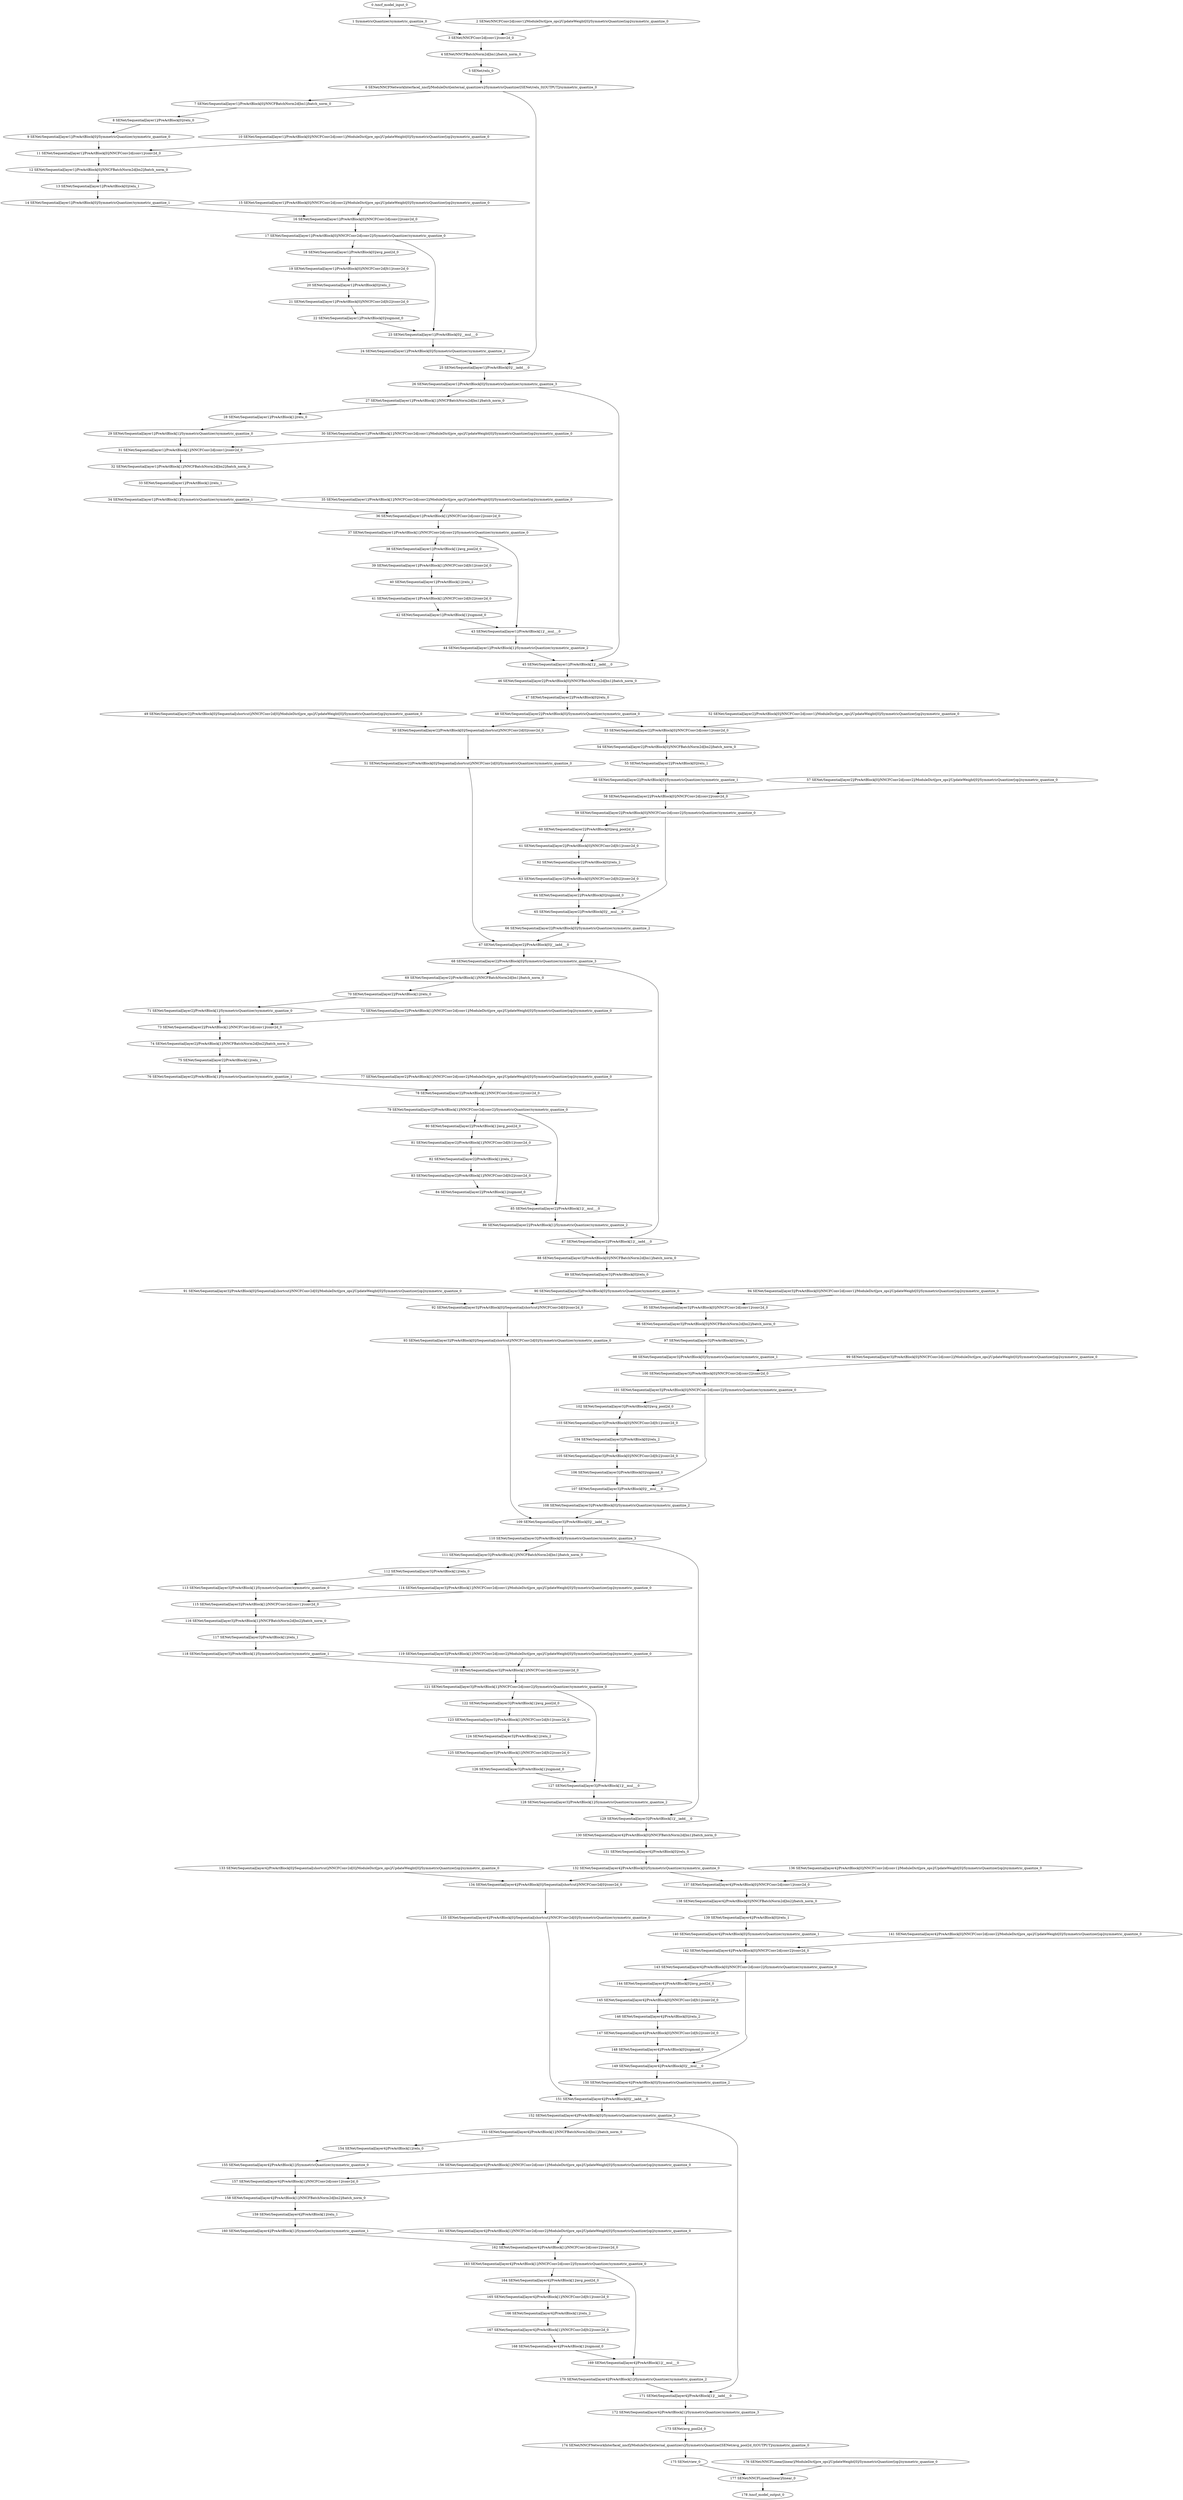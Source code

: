 strict digraph  {
"0 /nncf_model_input_0" [id=0, type=nncf_model_input];
"1 SymmetricQuantizer/symmetric_quantize_0" [id=1, type=symmetric_quantize];
"2 SENet/NNCFConv2d[conv1]/ModuleDict[pre_ops]/UpdateWeight[0]/SymmetricQuantizer[op]/symmetric_quantize_0" [id=2, type=symmetric_quantize];
"3 SENet/NNCFConv2d[conv1]/conv2d_0" [id=3, type=conv2d];
"4 SENet/NNCFBatchNorm2d[bn1]/batch_norm_0" [id=4, type=batch_norm];
"5 SENet/relu_0" [id=5, type=relu];
"6 SENet/NNCFNetworkInterface[_nncf]/ModuleDict[external_quantizers]/SymmetricQuantizer[SENet/relu_0|OUTPUT]/symmetric_quantize_0" [id=6, type=symmetric_quantize];
"7 SENet/Sequential[layer1]/PreActBlock[0]/NNCFBatchNorm2d[bn1]/batch_norm_0" [id=7, type=batch_norm];
"8 SENet/Sequential[layer1]/PreActBlock[0]/relu_0" [id=8, type=relu];
"9 SENet/Sequential[layer1]/PreActBlock[0]/SymmetricQuantizer/symmetric_quantize_0" [id=9, type=symmetric_quantize];
"10 SENet/Sequential[layer1]/PreActBlock[0]/NNCFConv2d[conv1]/ModuleDict[pre_ops]/UpdateWeight[0]/SymmetricQuantizer[op]/symmetric_quantize_0" [id=10, type=symmetric_quantize];
"11 SENet/Sequential[layer1]/PreActBlock[0]/NNCFConv2d[conv1]/conv2d_0" [id=11, type=conv2d];
"12 SENet/Sequential[layer1]/PreActBlock[0]/NNCFBatchNorm2d[bn2]/batch_norm_0" [id=12, type=batch_norm];
"13 SENet/Sequential[layer1]/PreActBlock[0]/relu_1" [id=13, type=relu];
"14 SENet/Sequential[layer1]/PreActBlock[0]/SymmetricQuantizer/symmetric_quantize_1" [id=14, type=symmetric_quantize];
"15 SENet/Sequential[layer1]/PreActBlock[0]/NNCFConv2d[conv2]/ModuleDict[pre_ops]/UpdateWeight[0]/SymmetricQuantizer[op]/symmetric_quantize_0" [id=15, type=symmetric_quantize];
"16 SENet/Sequential[layer1]/PreActBlock[0]/NNCFConv2d[conv2]/conv2d_0" [id=16, type=conv2d];
"17 SENet/Sequential[layer1]/PreActBlock[0]/NNCFConv2d[conv2]/SymmetricQuantizer/symmetric_quantize_0" [id=17, type=symmetric_quantize];
"18 SENet/Sequential[layer1]/PreActBlock[0]/avg_pool2d_0" [id=18, type=avg_pool2d];
"19 SENet/Sequential[layer1]/PreActBlock[0]/NNCFConv2d[fc1]/conv2d_0" [id=19, type=conv2d];
"20 SENet/Sequential[layer1]/PreActBlock[0]/relu_2" [id=20, type=relu];
"21 SENet/Sequential[layer1]/PreActBlock[0]/NNCFConv2d[fc2]/conv2d_0" [id=21, type=conv2d];
"22 SENet/Sequential[layer1]/PreActBlock[0]/sigmoid_0" [id=22, type=sigmoid];
"23 SENet/Sequential[layer1]/PreActBlock[0]/__mul___0" [id=23, type=__mul__];
"24 SENet/Sequential[layer1]/PreActBlock[0]/SymmetricQuantizer/symmetric_quantize_2" [id=24, type=symmetric_quantize];
"25 SENet/Sequential[layer1]/PreActBlock[0]/__iadd___0" [id=25, type=__iadd__];
"26 SENet/Sequential[layer1]/PreActBlock[0]/SymmetricQuantizer/symmetric_quantize_3" [id=26, type=symmetric_quantize];
"27 SENet/Sequential[layer1]/PreActBlock[1]/NNCFBatchNorm2d[bn1]/batch_norm_0" [id=27, type=batch_norm];
"28 SENet/Sequential[layer1]/PreActBlock[1]/relu_0" [id=28, type=relu];
"29 SENet/Sequential[layer1]/PreActBlock[1]/SymmetricQuantizer/symmetric_quantize_0" [id=29, type=symmetric_quantize];
"30 SENet/Sequential[layer1]/PreActBlock[1]/NNCFConv2d[conv1]/ModuleDict[pre_ops]/UpdateWeight[0]/SymmetricQuantizer[op]/symmetric_quantize_0" [id=30, type=symmetric_quantize];
"31 SENet/Sequential[layer1]/PreActBlock[1]/NNCFConv2d[conv1]/conv2d_0" [id=31, type=conv2d];
"32 SENet/Sequential[layer1]/PreActBlock[1]/NNCFBatchNorm2d[bn2]/batch_norm_0" [id=32, type=batch_norm];
"33 SENet/Sequential[layer1]/PreActBlock[1]/relu_1" [id=33, type=relu];
"34 SENet/Sequential[layer1]/PreActBlock[1]/SymmetricQuantizer/symmetric_quantize_1" [id=34, type=symmetric_quantize];
"35 SENet/Sequential[layer1]/PreActBlock[1]/NNCFConv2d[conv2]/ModuleDict[pre_ops]/UpdateWeight[0]/SymmetricQuantizer[op]/symmetric_quantize_0" [id=35, type=symmetric_quantize];
"36 SENet/Sequential[layer1]/PreActBlock[1]/NNCFConv2d[conv2]/conv2d_0" [id=36, type=conv2d];
"37 SENet/Sequential[layer1]/PreActBlock[1]/NNCFConv2d[conv2]/SymmetricQuantizer/symmetric_quantize_0" [id=37, type=symmetric_quantize];
"38 SENet/Sequential[layer1]/PreActBlock[1]/avg_pool2d_0" [id=38, type=avg_pool2d];
"39 SENet/Sequential[layer1]/PreActBlock[1]/NNCFConv2d[fc1]/conv2d_0" [id=39, type=conv2d];
"40 SENet/Sequential[layer1]/PreActBlock[1]/relu_2" [id=40, type=relu];
"41 SENet/Sequential[layer1]/PreActBlock[1]/NNCFConv2d[fc2]/conv2d_0" [id=41, type=conv2d];
"42 SENet/Sequential[layer1]/PreActBlock[1]/sigmoid_0" [id=42, type=sigmoid];
"43 SENet/Sequential[layer1]/PreActBlock[1]/__mul___0" [id=43, type=__mul__];
"44 SENet/Sequential[layer1]/PreActBlock[1]/SymmetricQuantizer/symmetric_quantize_2" [id=44, type=symmetric_quantize];
"45 SENet/Sequential[layer1]/PreActBlock[1]/__iadd___0" [id=45, type=__iadd__];
"46 SENet/Sequential[layer2]/PreActBlock[0]/NNCFBatchNorm2d[bn1]/batch_norm_0" [id=46, type=batch_norm];
"47 SENet/Sequential[layer2]/PreActBlock[0]/relu_0" [id=47, type=relu];
"48 SENet/Sequential[layer2]/PreActBlock[0]/SymmetricQuantizer/symmetric_quantize_0" [id=48, type=symmetric_quantize];
"49 SENet/Sequential[layer2]/PreActBlock[0]/Sequential[shortcut]/NNCFConv2d[0]/ModuleDict[pre_ops]/UpdateWeight[0]/SymmetricQuantizer[op]/symmetric_quantize_0" [id=49, type=symmetric_quantize];
"50 SENet/Sequential[layer2]/PreActBlock[0]/Sequential[shortcut]/NNCFConv2d[0]/conv2d_0" [id=50, type=conv2d];
"51 SENet/Sequential[layer2]/PreActBlock[0]/Sequential[shortcut]/NNCFConv2d[0]/SymmetricQuantizer/symmetric_quantize_0" [id=51, type=symmetric_quantize];
"52 SENet/Sequential[layer2]/PreActBlock[0]/NNCFConv2d[conv1]/ModuleDict[pre_ops]/UpdateWeight[0]/SymmetricQuantizer[op]/symmetric_quantize_0" [id=52, type=symmetric_quantize];
"53 SENet/Sequential[layer2]/PreActBlock[0]/NNCFConv2d[conv1]/conv2d_0" [id=53, type=conv2d];
"54 SENet/Sequential[layer2]/PreActBlock[0]/NNCFBatchNorm2d[bn2]/batch_norm_0" [id=54, type=batch_norm];
"55 SENet/Sequential[layer2]/PreActBlock[0]/relu_1" [id=55, type=relu];
"56 SENet/Sequential[layer2]/PreActBlock[0]/SymmetricQuantizer/symmetric_quantize_1" [id=56, type=symmetric_quantize];
"57 SENet/Sequential[layer2]/PreActBlock[0]/NNCFConv2d[conv2]/ModuleDict[pre_ops]/UpdateWeight[0]/SymmetricQuantizer[op]/symmetric_quantize_0" [id=57, type=symmetric_quantize];
"58 SENet/Sequential[layer2]/PreActBlock[0]/NNCFConv2d[conv2]/conv2d_0" [id=58, type=conv2d];
"59 SENet/Sequential[layer2]/PreActBlock[0]/NNCFConv2d[conv2]/SymmetricQuantizer/symmetric_quantize_0" [id=59, type=symmetric_quantize];
"60 SENet/Sequential[layer2]/PreActBlock[0]/avg_pool2d_0" [id=60, type=avg_pool2d];
"61 SENet/Sequential[layer2]/PreActBlock[0]/NNCFConv2d[fc1]/conv2d_0" [id=61, type=conv2d];
"62 SENet/Sequential[layer2]/PreActBlock[0]/relu_2" [id=62, type=relu];
"63 SENet/Sequential[layer2]/PreActBlock[0]/NNCFConv2d[fc2]/conv2d_0" [id=63, type=conv2d];
"64 SENet/Sequential[layer2]/PreActBlock[0]/sigmoid_0" [id=64, type=sigmoid];
"65 SENet/Sequential[layer2]/PreActBlock[0]/__mul___0" [id=65, type=__mul__];
"66 SENet/Sequential[layer2]/PreActBlock[0]/SymmetricQuantizer/symmetric_quantize_2" [id=66, type=symmetric_quantize];
"67 SENet/Sequential[layer2]/PreActBlock[0]/__iadd___0" [id=67, type=__iadd__];
"68 SENet/Sequential[layer2]/PreActBlock[0]/SymmetricQuantizer/symmetric_quantize_3" [id=68, type=symmetric_quantize];
"69 SENet/Sequential[layer2]/PreActBlock[1]/NNCFBatchNorm2d[bn1]/batch_norm_0" [id=69, type=batch_norm];
"70 SENet/Sequential[layer2]/PreActBlock[1]/relu_0" [id=70, type=relu];
"71 SENet/Sequential[layer2]/PreActBlock[1]/SymmetricQuantizer/symmetric_quantize_0" [id=71, type=symmetric_quantize];
"72 SENet/Sequential[layer2]/PreActBlock[1]/NNCFConv2d[conv1]/ModuleDict[pre_ops]/UpdateWeight[0]/SymmetricQuantizer[op]/symmetric_quantize_0" [id=72, type=symmetric_quantize];
"73 SENet/Sequential[layer2]/PreActBlock[1]/NNCFConv2d[conv1]/conv2d_0" [id=73, type=conv2d];
"74 SENet/Sequential[layer2]/PreActBlock[1]/NNCFBatchNorm2d[bn2]/batch_norm_0" [id=74, type=batch_norm];
"75 SENet/Sequential[layer2]/PreActBlock[1]/relu_1" [id=75, type=relu];
"76 SENet/Sequential[layer2]/PreActBlock[1]/SymmetricQuantizer/symmetric_quantize_1" [id=76, type=symmetric_quantize];
"77 SENet/Sequential[layer2]/PreActBlock[1]/NNCFConv2d[conv2]/ModuleDict[pre_ops]/UpdateWeight[0]/SymmetricQuantizer[op]/symmetric_quantize_0" [id=77, type=symmetric_quantize];
"78 SENet/Sequential[layer2]/PreActBlock[1]/NNCFConv2d[conv2]/conv2d_0" [id=78, type=conv2d];
"79 SENet/Sequential[layer2]/PreActBlock[1]/NNCFConv2d[conv2]/SymmetricQuantizer/symmetric_quantize_0" [id=79, type=symmetric_quantize];
"80 SENet/Sequential[layer2]/PreActBlock[1]/avg_pool2d_0" [id=80, type=avg_pool2d];
"81 SENet/Sequential[layer2]/PreActBlock[1]/NNCFConv2d[fc1]/conv2d_0" [id=81, type=conv2d];
"82 SENet/Sequential[layer2]/PreActBlock[1]/relu_2" [id=82, type=relu];
"83 SENet/Sequential[layer2]/PreActBlock[1]/NNCFConv2d[fc2]/conv2d_0" [id=83, type=conv2d];
"84 SENet/Sequential[layer2]/PreActBlock[1]/sigmoid_0" [id=84, type=sigmoid];
"85 SENet/Sequential[layer2]/PreActBlock[1]/__mul___0" [id=85, type=__mul__];
"86 SENet/Sequential[layer2]/PreActBlock[1]/SymmetricQuantizer/symmetric_quantize_2" [id=86, type=symmetric_quantize];
"87 SENet/Sequential[layer2]/PreActBlock[1]/__iadd___0" [id=87, type=__iadd__];
"88 SENet/Sequential[layer3]/PreActBlock[0]/NNCFBatchNorm2d[bn1]/batch_norm_0" [id=88, type=batch_norm];
"89 SENet/Sequential[layer3]/PreActBlock[0]/relu_0" [id=89, type=relu];
"90 SENet/Sequential[layer3]/PreActBlock[0]/SymmetricQuantizer/symmetric_quantize_0" [id=90, type=symmetric_quantize];
"91 SENet/Sequential[layer3]/PreActBlock[0]/Sequential[shortcut]/NNCFConv2d[0]/ModuleDict[pre_ops]/UpdateWeight[0]/SymmetricQuantizer[op]/symmetric_quantize_0" [id=91, type=symmetric_quantize];
"92 SENet/Sequential[layer3]/PreActBlock[0]/Sequential[shortcut]/NNCFConv2d[0]/conv2d_0" [id=92, type=conv2d];
"93 SENet/Sequential[layer3]/PreActBlock[0]/Sequential[shortcut]/NNCFConv2d[0]/SymmetricQuantizer/symmetric_quantize_0" [id=93, type=symmetric_quantize];
"94 SENet/Sequential[layer3]/PreActBlock[0]/NNCFConv2d[conv1]/ModuleDict[pre_ops]/UpdateWeight[0]/SymmetricQuantizer[op]/symmetric_quantize_0" [id=94, type=symmetric_quantize];
"95 SENet/Sequential[layer3]/PreActBlock[0]/NNCFConv2d[conv1]/conv2d_0" [id=95, type=conv2d];
"96 SENet/Sequential[layer3]/PreActBlock[0]/NNCFBatchNorm2d[bn2]/batch_norm_0" [id=96, type=batch_norm];
"97 SENet/Sequential[layer3]/PreActBlock[0]/relu_1" [id=97, type=relu];
"98 SENet/Sequential[layer3]/PreActBlock[0]/SymmetricQuantizer/symmetric_quantize_1" [id=98, type=symmetric_quantize];
"99 SENet/Sequential[layer3]/PreActBlock[0]/NNCFConv2d[conv2]/ModuleDict[pre_ops]/UpdateWeight[0]/SymmetricQuantizer[op]/symmetric_quantize_0" [id=99, type=symmetric_quantize];
"100 SENet/Sequential[layer3]/PreActBlock[0]/NNCFConv2d[conv2]/conv2d_0" [id=100, type=conv2d];
"101 SENet/Sequential[layer3]/PreActBlock[0]/NNCFConv2d[conv2]/SymmetricQuantizer/symmetric_quantize_0" [id=101, type=symmetric_quantize];
"102 SENet/Sequential[layer3]/PreActBlock[0]/avg_pool2d_0" [id=102, type=avg_pool2d];
"103 SENet/Sequential[layer3]/PreActBlock[0]/NNCFConv2d[fc1]/conv2d_0" [id=103, type=conv2d];
"104 SENet/Sequential[layer3]/PreActBlock[0]/relu_2" [id=104, type=relu];
"105 SENet/Sequential[layer3]/PreActBlock[0]/NNCFConv2d[fc2]/conv2d_0" [id=105, type=conv2d];
"106 SENet/Sequential[layer3]/PreActBlock[0]/sigmoid_0" [id=106, type=sigmoid];
"107 SENet/Sequential[layer3]/PreActBlock[0]/__mul___0" [id=107, type=__mul__];
"108 SENet/Sequential[layer3]/PreActBlock[0]/SymmetricQuantizer/symmetric_quantize_2" [id=108, type=symmetric_quantize];
"109 SENet/Sequential[layer3]/PreActBlock[0]/__iadd___0" [id=109, type=__iadd__];
"110 SENet/Sequential[layer3]/PreActBlock[0]/SymmetricQuantizer/symmetric_quantize_3" [id=110, type=symmetric_quantize];
"111 SENet/Sequential[layer3]/PreActBlock[1]/NNCFBatchNorm2d[bn1]/batch_norm_0" [id=111, type=batch_norm];
"112 SENet/Sequential[layer3]/PreActBlock[1]/relu_0" [id=112, type=relu];
"113 SENet/Sequential[layer3]/PreActBlock[1]/SymmetricQuantizer/symmetric_quantize_0" [id=113, type=symmetric_quantize];
"114 SENet/Sequential[layer3]/PreActBlock[1]/NNCFConv2d[conv1]/ModuleDict[pre_ops]/UpdateWeight[0]/SymmetricQuantizer[op]/symmetric_quantize_0" [id=114, type=symmetric_quantize];
"115 SENet/Sequential[layer3]/PreActBlock[1]/NNCFConv2d[conv1]/conv2d_0" [id=115, type=conv2d];
"116 SENet/Sequential[layer3]/PreActBlock[1]/NNCFBatchNorm2d[bn2]/batch_norm_0" [id=116, type=batch_norm];
"117 SENet/Sequential[layer3]/PreActBlock[1]/relu_1" [id=117, type=relu];
"118 SENet/Sequential[layer3]/PreActBlock[1]/SymmetricQuantizer/symmetric_quantize_1" [id=118, type=symmetric_quantize];
"119 SENet/Sequential[layer3]/PreActBlock[1]/NNCFConv2d[conv2]/ModuleDict[pre_ops]/UpdateWeight[0]/SymmetricQuantizer[op]/symmetric_quantize_0" [id=119, type=symmetric_quantize];
"120 SENet/Sequential[layer3]/PreActBlock[1]/NNCFConv2d[conv2]/conv2d_0" [id=120, type=conv2d];
"121 SENet/Sequential[layer3]/PreActBlock[1]/NNCFConv2d[conv2]/SymmetricQuantizer/symmetric_quantize_0" [id=121, type=symmetric_quantize];
"122 SENet/Sequential[layer3]/PreActBlock[1]/avg_pool2d_0" [id=122, type=avg_pool2d];
"123 SENet/Sequential[layer3]/PreActBlock[1]/NNCFConv2d[fc1]/conv2d_0" [id=123, type=conv2d];
"124 SENet/Sequential[layer3]/PreActBlock[1]/relu_2" [id=124, type=relu];
"125 SENet/Sequential[layer3]/PreActBlock[1]/NNCFConv2d[fc2]/conv2d_0" [id=125, type=conv2d];
"126 SENet/Sequential[layer3]/PreActBlock[1]/sigmoid_0" [id=126, type=sigmoid];
"127 SENet/Sequential[layer3]/PreActBlock[1]/__mul___0" [id=127, type=__mul__];
"128 SENet/Sequential[layer3]/PreActBlock[1]/SymmetricQuantizer/symmetric_quantize_2" [id=128, type=symmetric_quantize];
"129 SENet/Sequential[layer3]/PreActBlock[1]/__iadd___0" [id=129, type=__iadd__];
"130 SENet/Sequential[layer4]/PreActBlock[0]/NNCFBatchNorm2d[bn1]/batch_norm_0" [id=130, type=batch_norm];
"131 SENet/Sequential[layer4]/PreActBlock[0]/relu_0" [id=131, type=relu];
"132 SENet/Sequential[layer4]/PreActBlock[0]/SymmetricQuantizer/symmetric_quantize_0" [id=132, type=symmetric_quantize];
"133 SENet/Sequential[layer4]/PreActBlock[0]/Sequential[shortcut]/NNCFConv2d[0]/ModuleDict[pre_ops]/UpdateWeight[0]/SymmetricQuantizer[op]/symmetric_quantize_0" [id=133, type=symmetric_quantize];
"134 SENet/Sequential[layer4]/PreActBlock[0]/Sequential[shortcut]/NNCFConv2d[0]/conv2d_0" [id=134, type=conv2d];
"135 SENet/Sequential[layer4]/PreActBlock[0]/Sequential[shortcut]/NNCFConv2d[0]/SymmetricQuantizer/symmetric_quantize_0" [id=135, type=symmetric_quantize];
"136 SENet/Sequential[layer4]/PreActBlock[0]/NNCFConv2d[conv1]/ModuleDict[pre_ops]/UpdateWeight[0]/SymmetricQuantizer[op]/symmetric_quantize_0" [id=136, type=symmetric_quantize];
"137 SENet/Sequential[layer4]/PreActBlock[0]/NNCFConv2d[conv1]/conv2d_0" [id=137, type=conv2d];
"138 SENet/Sequential[layer4]/PreActBlock[0]/NNCFBatchNorm2d[bn2]/batch_norm_0" [id=138, type=batch_norm];
"139 SENet/Sequential[layer4]/PreActBlock[0]/relu_1" [id=139, type=relu];
"140 SENet/Sequential[layer4]/PreActBlock[0]/SymmetricQuantizer/symmetric_quantize_1" [id=140, type=symmetric_quantize];
"141 SENet/Sequential[layer4]/PreActBlock[0]/NNCFConv2d[conv2]/ModuleDict[pre_ops]/UpdateWeight[0]/SymmetricQuantizer[op]/symmetric_quantize_0" [id=141, type=symmetric_quantize];
"142 SENet/Sequential[layer4]/PreActBlock[0]/NNCFConv2d[conv2]/conv2d_0" [id=142, type=conv2d];
"143 SENet/Sequential[layer4]/PreActBlock[0]/NNCFConv2d[conv2]/SymmetricQuantizer/symmetric_quantize_0" [id=143, type=symmetric_quantize];
"144 SENet/Sequential[layer4]/PreActBlock[0]/avg_pool2d_0" [id=144, type=avg_pool2d];
"145 SENet/Sequential[layer4]/PreActBlock[0]/NNCFConv2d[fc1]/conv2d_0" [id=145, type=conv2d];
"146 SENet/Sequential[layer4]/PreActBlock[0]/relu_2" [id=146, type=relu];
"147 SENet/Sequential[layer4]/PreActBlock[0]/NNCFConv2d[fc2]/conv2d_0" [id=147, type=conv2d];
"148 SENet/Sequential[layer4]/PreActBlock[0]/sigmoid_0" [id=148, type=sigmoid];
"149 SENet/Sequential[layer4]/PreActBlock[0]/__mul___0" [id=149, type=__mul__];
"150 SENet/Sequential[layer4]/PreActBlock[0]/SymmetricQuantizer/symmetric_quantize_2" [id=150, type=symmetric_quantize];
"151 SENet/Sequential[layer4]/PreActBlock[0]/__iadd___0" [id=151, type=__iadd__];
"152 SENet/Sequential[layer4]/PreActBlock[0]/SymmetricQuantizer/symmetric_quantize_3" [id=152, type=symmetric_quantize];
"153 SENet/Sequential[layer4]/PreActBlock[1]/NNCFBatchNorm2d[bn1]/batch_norm_0" [id=153, type=batch_norm];
"154 SENet/Sequential[layer4]/PreActBlock[1]/relu_0" [id=154, type=relu];
"155 SENet/Sequential[layer4]/PreActBlock[1]/SymmetricQuantizer/symmetric_quantize_0" [id=155, type=symmetric_quantize];
"156 SENet/Sequential[layer4]/PreActBlock[1]/NNCFConv2d[conv1]/ModuleDict[pre_ops]/UpdateWeight[0]/SymmetricQuantizer[op]/symmetric_quantize_0" [id=156, type=symmetric_quantize];
"157 SENet/Sequential[layer4]/PreActBlock[1]/NNCFConv2d[conv1]/conv2d_0" [id=157, type=conv2d];
"158 SENet/Sequential[layer4]/PreActBlock[1]/NNCFBatchNorm2d[bn2]/batch_norm_0" [id=158, type=batch_norm];
"159 SENet/Sequential[layer4]/PreActBlock[1]/relu_1" [id=159, type=relu];
"160 SENet/Sequential[layer4]/PreActBlock[1]/SymmetricQuantizer/symmetric_quantize_1" [id=160, type=symmetric_quantize];
"161 SENet/Sequential[layer4]/PreActBlock[1]/NNCFConv2d[conv2]/ModuleDict[pre_ops]/UpdateWeight[0]/SymmetricQuantizer[op]/symmetric_quantize_0" [id=161, type=symmetric_quantize];
"162 SENet/Sequential[layer4]/PreActBlock[1]/NNCFConv2d[conv2]/conv2d_0" [id=162, type=conv2d];
"163 SENet/Sequential[layer4]/PreActBlock[1]/NNCFConv2d[conv2]/SymmetricQuantizer/symmetric_quantize_0" [id=163, type=symmetric_quantize];
"164 SENet/Sequential[layer4]/PreActBlock[1]/avg_pool2d_0" [id=164, type=avg_pool2d];
"165 SENet/Sequential[layer4]/PreActBlock[1]/NNCFConv2d[fc1]/conv2d_0" [id=165, type=conv2d];
"166 SENet/Sequential[layer4]/PreActBlock[1]/relu_2" [id=166, type=relu];
"167 SENet/Sequential[layer4]/PreActBlock[1]/NNCFConv2d[fc2]/conv2d_0" [id=167, type=conv2d];
"168 SENet/Sequential[layer4]/PreActBlock[1]/sigmoid_0" [id=168, type=sigmoid];
"169 SENet/Sequential[layer4]/PreActBlock[1]/__mul___0" [id=169, type=__mul__];
"170 SENet/Sequential[layer4]/PreActBlock[1]/SymmetricQuantizer/symmetric_quantize_2" [id=170, type=symmetric_quantize];
"171 SENet/Sequential[layer4]/PreActBlock[1]/__iadd___0" [id=171, type=__iadd__];
"172 SENet/Sequential[layer4]/PreActBlock[1]/SymmetricQuantizer/symmetric_quantize_3" [id=172, type=symmetric_quantize];
"173 SENet/avg_pool2d_0" [id=173, type=avg_pool2d];
"174 SENet/NNCFNetworkInterface[_nncf]/ModuleDict[external_quantizers]/SymmetricQuantizer[SENet/avg_pool2d_0|OUTPUT]/symmetric_quantize_0" [id=174, type=symmetric_quantize];
"175 SENet/view_0" [id=175, type=view];
"176 SENet/NNCFLinear[linear]/ModuleDict[pre_ops]/UpdateWeight[0]/SymmetricQuantizer[op]/symmetric_quantize_0" [id=176, type=symmetric_quantize];
"177 SENet/NNCFLinear[linear]/linear_0" [id=177, type=linear];
"178 /nncf_model_output_0" [id=178, type=nncf_model_output];
"0 /nncf_model_input_0" -> "1 SymmetricQuantizer/symmetric_quantize_0";
"1 SymmetricQuantizer/symmetric_quantize_0" -> "3 SENet/NNCFConv2d[conv1]/conv2d_0";
"2 SENet/NNCFConv2d[conv1]/ModuleDict[pre_ops]/UpdateWeight[0]/SymmetricQuantizer[op]/symmetric_quantize_0" -> "3 SENet/NNCFConv2d[conv1]/conv2d_0";
"3 SENet/NNCFConv2d[conv1]/conv2d_0" -> "4 SENet/NNCFBatchNorm2d[bn1]/batch_norm_0";
"4 SENet/NNCFBatchNorm2d[bn1]/batch_norm_0" -> "5 SENet/relu_0";
"5 SENet/relu_0" -> "6 SENet/NNCFNetworkInterface[_nncf]/ModuleDict[external_quantizers]/SymmetricQuantizer[SENet/relu_0|OUTPUT]/symmetric_quantize_0";
"6 SENet/NNCFNetworkInterface[_nncf]/ModuleDict[external_quantizers]/SymmetricQuantizer[SENet/relu_0|OUTPUT]/symmetric_quantize_0" -> "7 SENet/Sequential[layer1]/PreActBlock[0]/NNCFBatchNorm2d[bn1]/batch_norm_0";
"6 SENet/NNCFNetworkInterface[_nncf]/ModuleDict[external_quantizers]/SymmetricQuantizer[SENet/relu_0|OUTPUT]/symmetric_quantize_0" -> "25 SENet/Sequential[layer1]/PreActBlock[0]/__iadd___0";
"7 SENet/Sequential[layer1]/PreActBlock[0]/NNCFBatchNorm2d[bn1]/batch_norm_0" -> "8 SENet/Sequential[layer1]/PreActBlock[0]/relu_0";
"8 SENet/Sequential[layer1]/PreActBlock[0]/relu_0" -> "9 SENet/Sequential[layer1]/PreActBlock[0]/SymmetricQuantizer/symmetric_quantize_0";
"9 SENet/Sequential[layer1]/PreActBlock[0]/SymmetricQuantizer/symmetric_quantize_0" -> "11 SENet/Sequential[layer1]/PreActBlock[0]/NNCFConv2d[conv1]/conv2d_0";
"10 SENet/Sequential[layer1]/PreActBlock[0]/NNCFConv2d[conv1]/ModuleDict[pre_ops]/UpdateWeight[0]/SymmetricQuantizer[op]/symmetric_quantize_0" -> "11 SENet/Sequential[layer1]/PreActBlock[0]/NNCFConv2d[conv1]/conv2d_0";
"11 SENet/Sequential[layer1]/PreActBlock[0]/NNCFConv2d[conv1]/conv2d_0" -> "12 SENet/Sequential[layer1]/PreActBlock[0]/NNCFBatchNorm2d[bn2]/batch_norm_0";
"12 SENet/Sequential[layer1]/PreActBlock[0]/NNCFBatchNorm2d[bn2]/batch_norm_0" -> "13 SENet/Sequential[layer1]/PreActBlock[0]/relu_1";
"13 SENet/Sequential[layer1]/PreActBlock[0]/relu_1" -> "14 SENet/Sequential[layer1]/PreActBlock[0]/SymmetricQuantizer/symmetric_quantize_1";
"14 SENet/Sequential[layer1]/PreActBlock[0]/SymmetricQuantizer/symmetric_quantize_1" -> "16 SENet/Sequential[layer1]/PreActBlock[0]/NNCFConv2d[conv2]/conv2d_0";
"15 SENet/Sequential[layer1]/PreActBlock[0]/NNCFConv2d[conv2]/ModuleDict[pre_ops]/UpdateWeight[0]/SymmetricQuantizer[op]/symmetric_quantize_0" -> "16 SENet/Sequential[layer1]/PreActBlock[0]/NNCFConv2d[conv2]/conv2d_0";
"16 SENet/Sequential[layer1]/PreActBlock[0]/NNCFConv2d[conv2]/conv2d_0" -> "17 SENet/Sequential[layer1]/PreActBlock[0]/NNCFConv2d[conv2]/SymmetricQuantizer/symmetric_quantize_0";
"17 SENet/Sequential[layer1]/PreActBlock[0]/NNCFConv2d[conv2]/SymmetricQuantizer/symmetric_quantize_0" -> "18 SENet/Sequential[layer1]/PreActBlock[0]/avg_pool2d_0";
"17 SENet/Sequential[layer1]/PreActBlock[0]/NNCFConv2d[conv2]/SymmetricQuantizer/symmetric_quantize_0" -> "23 SENet/Sequential[layer1]/PreActBlock[0]/__mul___0";
"18 SENet/Sequential[layer1]/PreActBlock[0]/avg_pool2d_0" -> "19 SENet/Sequential[layer1]/PreActBlock[0]/NNCFConv2d[fc1]/conv2d_0";
"19 SENet/Sequential[layer1]/PreActBlock[0]/NNCFConv2d[fc1]/conv2d_0" -> "20 SENet/Sequential[layer1]/PreActBlock[0]/relu_2";
"20 SENet/Sequential[layer1]/PreActBlock[0]/relu_2" -> "21 SENet/Sequential[layer1]/PreActBlock[0]/NNCFConv2d[fc2]/conv2d_0";
"21 SENet/Sequential[layer1]/PreActBlock[0]/NNCFConv2d[fc2]/conv2d_0" -> "22 SENet/Sequential[layer1]/PreActBlock[0]/sigmoid_0";
"22 SENet/Sequential[layer1]/PreActBlock[0]/sigmoid_0" -> "23 SENet/Sequential[layer1]/PreActBlock[0]/__mul___0";
"23 SENet/Sequential[layer1]/PreActBlock[0]/__mul___0" -> "24 SENet/Sequential[layer1]/PreActBlock[0]/SymmetricQuantizer/symmetric_quantize_2";
"24 SENet/Sequential[layer1]/PreActBlock[0]/SymmetricQuantizer/symmetric_quantize_2" -> "25 SENet/Sequential[layer1]/PreActBlock[0]/__iadd___0";
"25 SENet/Sequential[layer1]/PreActBlock[0]/__iadd___0" -> "26 SENet/Sequential[layer1]/PreActBlock[0]/SymmetricQuantizer/symmetric_quantize_3";
"26 SENet/Sequential[layer1]/PreActBlock[0]/SymmetricQuantizer/symmetric_quantize_3" -> "27 SENet/Sequential[layer1]/PreActBlock[1]/NNCFBatchNorm2d[bn1]/batch_norm_0";
"26 SENet/Sequential[layer1]/PreActBlock[0]/SymmetricQuantizer/symmetric_quantize_3" -> "45 SENet/Sequential[layer1]/PreActBlock[1]/__iadd___0";
"27 SENet/Sequential[layer1]/PreActBlock[1]/NNCFBatchNorm2d[bn1]/batch_norm_0" -> "28 SENet/Sequential[layer1]/PreActBlock[1]/relu_0";
"28 SENet/Sequential[layer1]/PreActBlock[1]/relu_0" -> "29 SENet/Sequential[layer1]/PreActBlock[1]/SymmetricQuantizer/symmetric_quantize_0";
"29 SENet/Sequential[layer1]/PreActBlock[1]/SymmetricQuantizer/symmetric_quantize_0" -> "31 SENet/Sequential[layer1]/PreActBlock[1]/NNCFConv2d[conv1]/conv2d_0";
"30 SENet/Sequential[layer1]/PreActBlock[1]/NNCFConv2d[conv1]/ModuleDict[pre_ops]/UpdateWeight[0]/SymmetricQuantizer[op]/symmetric_quantize_0" -> "31 SENet/Sequential[layer1]/PreActBlock[1]/NNCFConv2d[conv1]/conv2d_0";
"31 SENet/Sequential[layer1]/PreActBlock[1]/NNCFConv2d[conv1]/conv2d_0" -> "32 SENet/Sequential[layer1]/PreActBlock[1]/NNCFBatchNorm2d[bn2]/batch_norm_0";
"32 SENet/Sequential[layer1]/PreActBlock[1]/NNCFBatchNorm2d[bn2]/batch_norm_0" -> "33 SENet/Sequential[layer1]/PreActBlock[1]/relu_1";
"33 SENet/Sequential[layer1]/PreActBlock[1]/relu_1" -> "34 SENet/Sequential[layer1]/PreActBlock[1]/SymmetricQuantizer/symmetric_quantize_1";
"34 SENet/Sequential[layer1]/PreActBlock[1]/SymmetricQuantizer/symmetric_quantize_1" -> "36 SENet/Sequential[layer1]/PreActBlock[1]/NNCFConv2d[conv2]/conv2d_0";
"35 SENet/Sequential[layer1]/PreActBlock[1]/NNCFConv2d[conv2]/ModuleDict[pre_ops]/UpdateWeight[0]/SymmetricQuantizer[op]/symmetric_quantize_0" -> "36 SENet/Sequential[layer1]/PreActBlock[1]/NNCFConv2d[conv2]/conv2d_0";
"36 SENet/Sequential[layer1]/PreActBlock[1]/NNCFConv2d[conv2]/conv2d_0" -> "37 SENet/Sequential[layer1]/PreActBlock[1]/NNCFConv2d[conv2]/SymmetricQuantizer/symmetric_quantize_0";
"37 SENet/Sequential[layer1]/PreActBlock[1]/NNCFConv2d[conv2]/SymmetricQuantizer/symmetric_quantize_0" -> "38 SENet/Sequential[layer1]/PreActBlock[1]/avg_pool2d_0";
"37 SENet/Sequential[layer1]/PreActBlock[1]/NNCFConv2d[conv2]/SymmetricQuantizer/symmetric_quantize_0" -> "43 SENet/Sequential[layer1]/PreActBlock[1]/__mul___0";
"38 SENet/Sequential[layer1]/PreActBlock[1]/avg_pool2d_0" -> "39 SENet/Sequential[layer1]/PreActBlock[1]/NNCFConv2d[fc1]/conv2d_0";
"39 SENet/Sequential[layer1]/PreActBlock[1]/NNCFConv2d[fc1]/conv2d_0" -> "40 SENet/Sequential[layer1]/PreActBlock[1]/relu_2";
"40 SENet/Sequential[layer1]/PreActBlock[1]/relu_2" -> "41 SENet/Sequential[layer1]/PreActBlock[1]/NNCFConv2d[fc2]/conv2d_0";
"41 SENet/Sequential[layer1]/PreActBlock[1]/NNCFConv2d[fc2]/conv2d_0" -> "42 SENet/Sequential[layer1]/PreActBlock[1]/sigmoid_0";
"42 SENet/Sequential[layer1]/PreActBlock[1]/sigmoid_0" -> "43 SENet/Sequential[layer1]/PreActBlock[1]/__mul___0";
"43 SENet/Sequential[layer1]/PreActBlock[1]/__mul___0" -> "44 SENet/Sequential[layer1]/PreActBlock[1]/SymmetricQuantizer/symmetric_quantize_2";
"44 SENet/Sequential[layer1]/PreActBlock[1]/SymmetricQuantizer/symmetric_quantize_2" -> "45 SENet/Sequential[layer1]/PreActBlock[1]/__iadd___0";
"45 SENet/Sequential[layer1]/PreActBlock[1]/__iadd___0" -> "46 SENet/Sequential[layer2]/PreActBlock[0]/NNCFBatchNorm2d[bn1]/batch_norm_0";
"46 SENet/Sequential[layer2]/PreActBlock[0]/NNCFBatchNorm2d[bn1]/batch_norm_0" -> "47 SENet/Sequential[layer2]/PreActBlock[0]/relu_0";
"47 SENet/Sequential[layer2]/PreActBlock[0]/relu_0" -> "48 SENet/Sequential[layer2]/PreActBlock[0]/SymmetricQuantizer/symmetric_quantize_0";
"48 SENet/Sequential[layer2]/PreActBlock[0]/SymmetricQuantizer/symmetric_quantize_0" -> "50 SENet/Sequential[layer2]/PreActBlock[0]/Sequential[shortcut]/NNCFConv2d[0]/conv2d_0";
"48 SENet/Sequential[layer2]/PreActBlock[0]/SymmetricQuantizer/symmetric_quantize_0" -> "53 SENet/Sequential[layer2]/PreActBlock[0]/NNCFConv2d[conv1]/conv2d_0";
"49 SENet/Sequential[layer2]/PreActBlock[0]/Sequential[shortcut]/NNCFConv2d[0]/ModuleDict[pre_ops]/UpdateWeight[0]/SymmetricQuantizer[op]/symmetric_quantize_0" -> "50 SENet/Sequential[layer2]/PreActBlock[0]/Sequential[shortcut]/NNCFConv2d[0]/conv2d_0";
"50 SENet/Sequential[layer2]/PreActBlock[0]/Sequential[shortcut]/NNCFConv2d[0]/conv2d_0" -> "51 SENet/Sequential[layer2]/PreActBlock[0]/Sequential[shortcut]/NNCFConv2d[0]/SymmetricQuantizer/symmetric_quantize_0";
"51 SENet/Sequential[layer2]/PreActBlock[0]/Sequential[shortcut]/NNCFConv2d[0]/SymmetricQuantizer/symmetric_quantize_0" -> "67 SENet/Sequential[layer2]/PreActBlock[0]/__iadd___0";
"52 SENet/Sequential[layer2]/PreActBlock[0]/NNCFConv2d[conv1]/ModuleDict[pre_ops]/UpdateWeight[0]/SymmetricQuantizer[op]/symmetric_quantize_0" -> "53 SENet/Sequential[layer2]/PreActBlock[0]/NNCFConv2d[conv1]/conv2d_0";
"53 SENet/Sequential[layer2]/PreActBlock[0]/NNCFConv2d[conv1]/conv2d_0" -> "54 SENet/Sequential[layer2]/PreActBlock[0]/NNCFBatchNorm2d[bn2]/batch_norm_0";
"54 SENet/Sequential[layer2]/PreActBlock[0]/NNCFBatchNorm2d[bn2]/batch_norm_0" -> "55 SENet/Sequential[layer2]/PreActBlock[0]/relu_1";
"55 SENet/Sequential[layer2]/PreActBlock[0]/relu_1" -> "56 SENet/Sequential[layer2]/PreActBlock[0]/SymmetricQuantizer/symmetric_quantize_1";
"56 SENet/Sequential[layer2]/PreActBlock[0]/SymmetricQuantizer/symmetric_quantize_1" -> "58 SENet/Sequential[layer2]/PreActBlock[0]/NNCFConv2d[conv2]/conv2d_0";
"57 SENet/Sequential[layer2]/PreActBlock[0]/NNCFConv2d[conv2]/ModuleDict[pre_ops]/UpdateWeight[0]/SymmetricQuantizer[op]/symmetric_quantize_0" -> "58 SENet/Sequential[layer2]/PreActBlock[0]/NNCFConv2d[conv2]/conv2d_0";
"58 SENet/Sequential[layer2]/PreActBlock[0]/NNCFConv2d[conv2]/conv2d_0" -> "59 SENet/Sequential[layer2]/PreActBlock[0]/NNCFConv2d[conv2]/SymmetricQuantizer/symmetric_quantize_0";
"59 SENet/Sequential[layer2]/PreActBlock[0]/NNCFConv2d[conv2]/SymmetricQuantizer/symmetric_quantize_0" -> "60 SENet/Sequential[layer2]/PreActBlock[0]/avg_pool2d_0";
"59 SENet/Sequential[layer2]/PreActBlock[0]/NNCFConv2d[conv2]/SymmetricQuantizer/symmetric_quantize_0" -> "65 SENet/Sequential[layer2]/PreActBlock[0]/__mul___0";
"60 SENet/Sequential[layer2]/PreActBlock[0]/avg_pool2d_0" -> "61 SENet/Sequential[layer2]/PreActBlock[0]/NNCFConv2d[fc1]/conv2d_0";
"61 SENet/Sequential[layer2]/PreActBlock[0]/NNCFConv2d[fc1]/conv2d_0" -> "62 SENet/Sequential[layer2]/PreActBlock[0]/relu_2";
"62 SENet/Sequential[layer2]/PreActBlock[0]/relu_2" -> "63 SENet/Sequential[layer2]/PreActBlock[0]/NNCFConv2d[fc2]/conv2d_0";
"63 SENet/Sequential[layer2]/PreActBlock[0]/NNCFConv2d[fc2]/conv2d_0" -> "64 SENet/Sequential[layer2]/PreActBlock[0]/sigmoid_0";
"64 SENet/Sequential[layer2]/PreActBlock[0]/sigmoid_0" -> "65 SENet/Sequential[layer2]/PreActBlock[0]/__mul___0";
"65 SENet/Sequential[layer2]/PreActBlock[0]/__mul___0" -> "66 SENet/Sequential[layer2]/PreActBlock[0]/SymmetricQuantizer/symmetric_quantize_2";
"66 SENet/Sequential[layer2]/PreActBlock[0]/SymmetricQuantizer/symmetric_quantize_2" -> "67 SENet/Sequential[layer2]/PreActBlock[0]/__iadd___0";
"67 SENet/Sequential[layer2]/PreActBlock[0]/__iadd___0" -> "68 SENet/Sequential[layer2]/PreActBlock[0]/SymmetricQuantizer/symmetric_quantize_3";
"68 SENet/Sequential[layer2]/PreActBlock[0]/SymmetricQuantizer/symmetric_quantize_3" -> "69 SENet/Sequential[layer2]/PreActBlock[1]/NNCFBatchNorm2d[bn1]/batch_norm_0";
"68 SENet/Sequential[layer2]/PreActBlock[0]/SymmetricQuantizer/symmetric_quantize_3" -> "87 SENet/Sequential[layer2]/PreActBlock[1]/__iadd___0";
"69 SENet/Sequential[layer2]/PreActBlock[1]/NNCFBatchNorm2d[bn1]/batch_norm_0" -> "70 SENet/Sequential[layer2]/PreActBlock[1]/relu_0";
"70 SENet/Sequential[layer2]/PreActBlock[1]/relu_0" -> "71 SENet/Sequential[layer2]/PreActBlock[1]/SymmetricQuantizer/symmetric_quantize_0";
"71 SENet/Sequential[layer2]/PreActBlock[1]/SymmetricQuantizer/symmetric_quantize_0" -> "73 SENet/Sequential[layer2]/PreActBlock[1]/NNCFConv2d[conv1]/conv2d_0";
"72 SENet/Sequential[layer2]/PreActBlock[1]/NNCFConv2d[conv1]/ModuleDict[pre_ops]/UpdateWeight[0]/SymmetricQuantizer[op]/symmetric_quantize_0" -> "73 SENet/Sequential[layer2]/PreActBlock[1]/NNCFConv2d[conv1]/conv2d_0";
"73 SENet/Sequential[layer2]/PreActBlock[1]/NNCFConv2d[conv1]/conv2d_0" -> "74 SENet/Sequential[layer2]/PreActBlock[1]/NNCFBatchNorm2d[bn2]/batch_norm_0";
"74 SENet/Sequential[layer2]/PreActBlock[1]/NNCFBatchNorm2d[bn2]/batch_norm_0" -> "75 SENet/Sequential[layer2]/PreActBlock[1]/relu_1";
"75 SENet/Sequential[layer2]/PreActBlock[1]/relu_1" -> "76 SENet/Sequential[layer2]/PreActBlock[1]/SymmetricQuantizer/symmetric_quantize_1";
"76 SENet/Sequential[layer2]/PreActBlock[1]/SymmetricQuantizer/symmetric_quantize_1" -> "78 SENet/Sequential[layer2]/PreActBlock[1]/NNCFConv2d[conv2]/conv2d_0";
"77 SENet/Sequential[layer2]/PreActBlock[1]/NNCFConv2d[conv2]/ModuleDict[pre_ops]/UpdateWeight[0]/SymmetricQuantizer[op]/symmetric_quantize_0" -> "78 SENet/Sequential[layer2]/PreActBlock[1]/NNCFConv2d[conv2]/conv2d_0";
"78 SENet/Sequential[layer2]/PreActBlock[1]/NNCFConv2d[conv2]/conv2d_0" -> "79 SENet/Sequential[layer2]/PreActBlock[1]/NNCFConv2d[conv2]/SymmetricQuantizer/symmetric_quantize_0";
"79 SENet/Sequential[layer2]/PreActBlock[1]/NNCFConv2d[conv2]/SymmetricQuantizer/symmetric_quantize_0" -> "80 SENet/Sequential[layer2]/PreActBlock[1]/avg_pool2d_0";
"79 SENet/Sequential[layer2]/PreActBlock[1]/NNCFConv2d[conv2]/SymmetricQuantizer/symmetric_quantize_0" -> "85 SENet/Sequential[layer2]/PreActBlock[1]/__mul___0";
"80 SENet/Sequential[layer2]/PreActBlock[1]/avg_pool2d_0" -> "81 SENet/Sequential[layer2]/PreActBlock[1]/NNCFConv2d[fc1]/conv2d_0";
"81 SENet/Sequential[layer2]/PreActBlock[1]/NNCFConv2d[fc1]/conv2d_0" -> "82 SENet/Sequential[layer2]/PreActBlock[1]/relu_2";
"82 SENet/Sequential[layer2]/PreActBlock[1]/relu_2" -> "83 SENet/Sequential[layer2]/PreActBlock[1]/NNCFConv2d[fc2]/conv2d_0";
"83 SENet/Sequential[layer2]/PreActBlock[1]/NNCFConv2d[fc2]/conv2d_0" -> "84 SENet/Sequential[layer2]/PreActBlock[1]/sigmoid_0";
"84 SENet/Sequential[layer2]/PreActBlock[1]/sigmoid_0" -> "85 SENet/Sequential[layer2]/PreActBlock[1]/__mul___0";
"85 SENet/Sequential[layer2]/PreActBlock[1]/__mul___0" -> "86 SENet/Sequential[layer2]/PreActBlock[1]/SymmetricQuantizer/symmetric_quantize_2";
"86 SENet/Sequential[layer2]/PreActBlock[1]/SymmetricQuantizer/symmetric_quantize_2" -> "87 SENet/Sequential[layer2]/PreActBlock[1]/__iadd___0";
"87 SENet/Sequential[layer2]/PreActBlock[1]/__iadd___0" -> "88 SENet/Sequential[layer3]/PreActBlock[0]/NNCFBatchNorm2d[bn1]/batch_norm_0";
"88 SENet/Sequential[layer3]/PreActBlock[0]/NNCFBatchNorm2d[bn1]/batch_norm_0" -> "89 SENet/Sequential[layer3]/PreActBlock[0]/relu_0";
"89 SENet/Sequential[layer3]/PreActBlock[0]/relu_0" -> "90 SENet/Sequential[layer3]/PreActBlock[0]/SymmetricQuantizer/symmetric_quantize_0";
"90 SENet/Sequential[layer3]/PreActBlock[0]/SymmetricQuantizer/symmetric_quantize_0" -> "92 SENet/Sequential[layer3]/PreActBlock[0]/Sequential[shortcut]/NNCFConv2d[0]/conv2d_0";
"90 SENet/Sequential[layer3]/PreActBlock[0]/SymmetricQuantizer/symmetric_quantize_0" -> "95 SENet/Sequential[layer3]/PreActBlock[0]/NNCFConv2d[conv1]/conv2d_0";
"91 SENet/Sequential[layer3]/PreActBlock[0]/Sequential[shortcut]/NNCFConv2d[0]/ModuleDict[pre_ops]/UpdateWeight[0]/SymmetricQuantizer[op]/symmetric_quantize_0" -> "92 SENet/Sequential[layer3]/PreActBlock[0]/Sequential[shortcut]/NNCFConv2d[0]/conv2d_0";
"92 SENet/Sequential[layer3]/PreActBlock[0]/Sequential[shortcut]/NNCFConv2d[0]/conv2d_0" -> "93 SENet/Sequential[layer3]/PreActBlock[0]/Sequential[shortcut]/NNCFConv2d[0]/SymmetricQuantizer/symmetric_quantize_0";
"93 SENet/Sequential[layer3]/PreActBlock[0]/Sequential[shortcut]/NNCFConv2d[0]/SymmetricQuantizer/symmetric_quantize_0" -> "109 SENet/Sequential[layer3]/PreActBlock[0]/__iadd___0";
"94 SENet/Sequential[layer3]/PreActBlock[0]/NNCFConv2d[conv1]/ModuleDict[pre_ops]/UpdateWeight[0]/SymmetricQuantizer[op]/symmetric_quantize_0" -> "95 SENet/Sequential[layer3]/PreActBlock[0]/NNCFConv2d[conv1]/conv2d_0";
"95 SENet/Sequential[layer3]/PreActBlock[0]/NNCFConv2d[conv1]/conv2d_0" -> "96 SENet/Sequential[layer3]/PreActBlock[0]/NNCFBatchNorm2d[bn2]/batch_norm_0";
"96 SENet/Sequential[layer3]/PreActBlock[0]/NNCFBatchNorm2d[bn2]/batch_norm_0" -> "97 SENet/Sequential[layer3]/PreActBlock[0]/relu_1";
"97 SENet/Sequential[layer3]/PreActBlock[0]/relu_1" -> "98 SENet/Sequential[layer3]/PreActBlock[0]/SymmetricQuantizer/symmetric_quantize_1";
"98 SENet/Sequential[layer3]/PreActBlock[0]/SymmetricQuantizer/symmetric_quantize_1" -> "100 SENet/Sequential[layer3]/PreActBlock[0]/NNCFConv2d[conv2]/conv2d_0";
"99 SENet/Sequential[layer3]/PreActBlock[0]/NNCFConv2d[conv2]/ModuleDict[pre_ops]/UpdateWeight[0]/SymmetricQuantizer[op]/symmetric_quantize_0" -> "100 SENet/Sequential[layer3]/PreActBlock[0]/NNCFConv2d[conv2]/conv2d_0";
"100 SENet/Sequential[layer3]/PreActBlock[0]/NNCFConv2d[conv2]/conv2d_0" -> "101 SENet/Sequential[layer3]/PreActBlock[0]/NNCFConv2d[conv2]/SymmetricQuantizer/symmetric_quantize_0";
"101 SENet/Sequential[layer3]/PreActBlock[0]/NNCFConv2d[conv2]/SymmetricQuantizer/symmetric_quantize_0" -> "102 SENet/Sequential[layer3]/PreActBlock[0]/avg_pool2d_0";
"101 SENet/Sequential[layer3]/PreActBlock[0]/NNCFConv2d[conv2]/SymmetricQuantizer/symmetric_quantize_0" -> "107 SENet/Sequential[layer3]/PreActBlock[0]/__mul___0";
"102 SENet/Sequential[layer3]/PreActBlock[0]/avg_pool2d_0" -> "103 SENet/Sequential[layer3]/PreActBlock[0]/NNCFConv2d[fc1]/conv2d_0";
"103 SENet/Sequential[layer3]/PreActBlock[0]/NNCFConv2d[fc1]/conv2d_0" -> "104 SENet/Sequential[layer3]/PreActBlock[0]/relu_2";
"104 SENet/Sequential[layer3]/PreActBlock[0]/relu_2" -> "105 SENet/Sequential[layer3]/PreActBlock[0]/NNCFConv2d[fc2]/conv2d_0";
"105 SENet/Sequential[layer3]/PreActBlock[0]/NNCFConv2d[fc2]/conv2d_0" -> "106 SENet/Sequential[layer3]/PreActBlock[0]/sigmoid_0";
"106 SENet/Sequential[layer3]/PreActBlock[0]/sigmoid_0" -> "107 SENet/Sequential[layer3]/PreActBlock[0]/__mul___0";
"107 SENet/Sequential[layer3]/PreActBlock[0]/__mul___0" -> "108 SENet/Sequential[layer3]/PreActBlock[0]/SymmetricQuantizer/symmetric_quantize_2";
"108 SENet/Sequential[layer3]/PreActBlock[0]/SymmetricQuantizer/symmetric_quantize_2" -> "109 SENet/Sequential[layer3]/PreActBlock[0]/__iadd___0";
"109 SENet/Sequential[layer3]/PreActBlock[0]/__iadd___0" -> "110 SENet/Sequential[layer3]/PreActBlock[0]/SymmetricQuantizer/symmetric_quantize_3";
"110 SENet/Sequential[layer3]/PreActBlock[0]/SymmetricQuantizer/symmetric_quantize_3" -> "111 SENet/Sequential[layer3]/PreActBlock[1]/NNCFBatchNorm2d[bn1]/batch_norm_0";
"110 SENet/Sequential[layer3]/PreActBlock[0]/SymmetricQuantizer/symmetric_quantize_3" -> "129 SENet/Sequential[layer3]/PreActBlock[1]/__iadd___0";
"111 SENet/Sequential[layer3]/PreActBlock[1]/NNCFBatchNorm2d[bn1]/batch_norm_0" -> "112 SENet/Sequential[layer3]/PreActBlock[1]/relu_0";
"112 SENet/Sequential[layer3]/PreActBlock[1]/relu_0" -> "113 SENet/Sequential[layer3]/PreActBlock[1]/SymmetricQuantizer/symmetric_quantize_0";
"113 SENet/Sequential[layer3]/PreActBlock[1]/SymmetricQuantizer/symmetric_quantize_0" -> "115 SENet/Sequential[layer3]/PreActBlock[1]/NNCFConv2d[conv1]/conv2d_0";
"114 SENet/Sequential[layer3]/PreActBlock[1]/NNCFConv2d[conv1]/ModuleDict[pre_ops]/UpdateWeight[0]/SymmetricQuantizer[op]/symmetric_quantize_0" -> "115 SENet/Sequential[layer3]/PreActBlock[1]/NNCFConv2d[conv1]/conv2d_0";
"115 SENet/Sequential[layer3]/PreActBlock[1]/NNCFConv2d[conv1]/conv2d_0" -> "116 SENet/Sequential[layer3]/PreActBlock[1]/NNCFBatchNorm2d[bn2]/batch_norm_0";
"116 SENet/Sequential[layer3]/PreActBlock[1]/NNCFBatchNorm2d[bn2]/batch_norm_0" -> "117 SENet/Sequential[layer3]/PreActBlock[1]/relu_1";
"117 SENet/Sequential[layer3]/PreActBlock[1]/relu_1" -> "118 SENet/Sequential[layer3]/PreActBlock[1]/SymmetricQuantizer/symmetric_quantize_1";
"118 SENet/Sequential[layer3]/PreActBlock[1]/SymmetricQuantizer/symmetric_quantize_1" -> "120 SENet/Sequential[layer3]/PreActBlock[1]/NNCFConv2d[conv2]/conv2d_0";
"119 SENet/Sequential[layer3]/PreActBlock[1]/NNCFConv2d[conv2]/ModuleDict[pre_ops]/UpdateWeight[0]/SymmetricQuantizer[op]/symmetric_quantize_0" -> "120 SENet/Sequential[layer3]/PreActBlock[1]/NNCFConv2d[conv2]/conv2d_0";
"120 SENet/Sequential[layer3]/PreActBlock[1]/NNCFConv2d[conv2]/conv2d_0" -> "121 SENet/Sequential[layer3]/PreActBlock[1]/NNCFConv2d[conv2]/SymmetricQuantizer/symmetric_quantize_0";
"121 SENet/Sequential[layer3]/PreActBlock[1]/NNCFConv2d[conv2]/SymmetricQuantizer/symmetric_quantize_0" -> "122 SENet/Sequential[layer3]/PreActBlock[1]/avg_pool2d_0";
"121 SENet/Sequential[layer3]/PreActBlock[1]/NNCFConv2d[conv2]/SymmetricQuantizer/symmetric_quantize_0" -> "127 SENet/Sequential[layer3]/PreActBlock[1]/__mul___0";
"122 SENet/Sequential[layer3]/PreActBlock[1]/avg_pool2d_0" -> "123 SENet/Sequential[layer3]/PreActBlock[1]/NNCFConv2d[fc1]/conv2d_0";
"123 SENet/Sequential[layer3]/PreActBlock[1]/NNCFConv2d[fc1]/conv2d_0" -> "124 SENet/Sequential[layer3]/PreActBlock[1]/relu_2";
"124 SENet/Sequential[layer3]/PreActBlock[1]/relu_2" -> "125 SENet/Sequential[layer3]/PreActBlock[1]/NNCFConv2d[fc2]/conv2d_0";
"125 SENet/Sequential[layer3]/PreActBlock[1]/NNCFConv2d[fc2]/conv2d_0" -> "126 SENet/Sequential[layer3]/PreActBlock[1]/sigmoid_0";
"126 SENet/Sequential[layer3]/PreActBlock[1]/sigmoid_0" -> "127 SENet/Sequential[layer3]/PreActBlock[1]/__mul___0";
"127 SENet/Sequential[layer3]/PreActBlock[1]/__mul___0" -> "128 SENet/Sequential[layer3]/PreActBlock[1]/SymmetricQuantizer/symmetric_quantize_2";
"128 SENet/Sequential[layer3]/PreActBlock[1]/SymmetricQuantizer/symmetric_quantize_2" -> "129 SENet/Sequential[layer3]/PreActBlock[1]/__iadd___0";
"129 SENet/Sequential[layer3]/PreActBlock[1]/__iadd___0" -> "130 SENet/Sequential[layer4]/PreActBlock[0]/NNCFBatchNorm2d[bn1]/batch_norm_0";
"130 SENet/Sequential[layer4]/PreActBlock[0]/NNCFBatchNorm2d[bn1]/batch_norm_0" -> "131 SENet/Sequential[layer4]/PreActBlock[0]/relu_0";
"131 SENet/Sequential[layer4]/PreActBlock[0]/relu_0" -> "132 SENet/Sequential[layer4]/PreActBlock[0]/SymmetricQuantizer/symmetric_quantize_0";
"132 SENet/Sequential[layer4]/PreActBlock[0]/SymmetricQuantizer/symmetric_quantize_0" -> "134 SENet/Sequential[layer4]/PreActBlock[0]/Sequential[shortcut]/NNCFConv2d[0]/conv2d_0";
"132 SENet/Sequential[layer4]/PreActBlock[0]/SymmetricQuantizer/symmetric_quantize_0" -> "137 SENet/Sequential[layer4]/PreActBlock[0]/NNCFConv2d[conv1]/conv2d_0";
"133 SENet/Sequential[layer4]/PreActBlock[0]/Sequential[shortcut]/NNCFConv2d[0]/ModuleDict[pre_ops]/UpdateWeight[0]/SymmetricQuantizer[op]/symmetric_quantize_0" -> "134 SENet/Sequential[layer4]/PreActBlock[0]/Sequential[shortcut]/NNCFConv2d[0]/conv2d_0";
"134 SENet/Sequential[layer4]/PreActBlock[0]/Sequential[shortcut]/NNCFConv2d[0]/conv2d_0" -> "135 SENet/Sequential[layer4]/PreActBlock[0]/Sequential[shortcut]/NNCFConv2d[0]/SymmetricQuantizer/symmetric_quantize_0";
"135 SENet/Sequential[layer4]/PreActBlock[0]/Sequential[shortcut]/NNCFConv2d[0]/SymmetricQuantizer/symmetric_quantize_0" -> "151 SENet/Sequential[layer4]/PreActBlock[0]/__iadd___0";
"136 SENet/Sequential[layer4]/PreActBlock[0]/NNCFConv2d[conv1]/ModuleDict[pre_ops]/UpdateWeight[0]/SymmetricQuantizer[op]/symmetric_quantize_0" -> "137 SENet/Sequential[layer4]/PreActBlock[0]/NNCFConv2d[conv1]/conv2d_0";
"137 SENet/Sequential[layer4]/PreActBlock[0]/NNCFConv2d[conv1]/conv2d_0" -> "138 SENet/Sequential[layer4]/PreActBlock[0]/NNCFBatchNorm2d[bn2]/batch_norm_0";
"138 SENet/Sequential[layer4]/PreActBlock[0]/NNCFBatchNorm2d[bn2]/batch_norm_0" -> "139 SENet/Sequential[layer4]/PreActBlock[0]/relu_1";
"139 SENet/Sequential[layer4]/PreActBlock[0]/relu_1" -> "140 SENet/Sequential[layer4]/PreActBlock[0]/SymmetricQuantizer/symmetric_quantize_1";
"140 SENet/Sequential[layer4]/PreActBlock[0]/SymmetricQuantizer/symmetric_quantize_1" -> "142 SENet/Sequential[layer4]/PreActBlock[0]/NNCFConv2d[conv2]/conv2d_0";
"141 SENet/Sequential[layer4]/PreActBlock[0]/NNCFConv2d[conv2]/ModuleDict[pre_ops]/UpdateWeight[0]/SymmetricQuantizer[op]/symmetric_quantize_0" -> "142 SENet/Sequential[layer4]/PreActBlock[0]/NNCFConv2d[conv2]/conv2d_0";
"142 SENet/Sequential[layer4]/PreActBlock[0]/NNCFConv2d[conv2]/conv2d_0" -> "143 SENet/Sequential[layer4]/PreActBlock[0]/NNCFConv2d[conv2]/SymmetricQuantizer/symmetric_quantize_0";
"143 SENet/Sequential[layer4]/PreActBlock[0]/NNCFConv2d[conv2]/SymmetricQuantizer/symmetric_quantize_0" -> "144 SENet/Sequential[layer4]/PreActBlock[0]/avg_pool2d_0";
"143 SENet/Sequential[layer4]/PreActBlock[0]/NNCFConv2d[conv2]/SymmetricQuantizer/symmetric_quantize_0" -> "149 SENet/Sequential[layer4]/PreActBlock[0]/__mul___0";
"144 SENet/Sequential[layer4]/PreActBlock[0]/avg_pool2d_0" -> "145 SENet/Sequential[layer4]/PreActBlock[0]/NNCFConv2d[fc1]/conv2d_0";
"145 SENet/Sequential[layer4]/PreActBlock[0]/NNCFConv2d[fc1]/conv2d_0" -> "146 SENet/Sequential[layer4]/PreActBlock[0]/relu_2";
"146 SENet/Sequential[layer4]/PreActBlock[0]/relu_2" -> "147 SENet/Sequential[layer4]/PreActBlock[0]/NNCFConv2d[fc2]/conv2d_0";
"147 SENet/Sequential[layer4]/PreActBlock[0]/NNCFConv2d[fc2]/conv2d_0" -> "148 SENet/Sequential[layer4]/PreActBlock[0]/sigmoid_0";
"148 SENet/Sequential[layer4]/PreActBlock[0]/sigmoid_0" -> "149 SENet/Sequential[layer4]/PreActBlock[0]/__mul___0";
"149 SENet/Sequential[layer4]/PreActBlock[0]/__mul___0" -> "150 SENet/Sequential[layer4]/PreActBlock[0]/SymmetricQuantizer/symmetric_quantize_2";
"150 SENet/Sequential[layer4]/PreActBlock[0]/SymmetricQuantizer/symmetric_quantize_2" -> "151 SENet/Sequential[layer4]/PreActBlock[0]/__iadd___0";
"151 SENet/Sequential[layer4]/PreActBlock[0]/__iadd___0" -> "152 SENet/Sequential[layer4]/PreActBlock[0]/SymmetricQuantizer/symmetric_quantize_3";
"152 SENet/Sequential[layer4]/PreActBlock[0]/SymmetricQuantizer/symmetric_quantize_3" -> "153 SENet/Sequential[layer4]/PreActBlock[1]/NNCFBatchNorm2d[bn1]/batch_norm_0";
"152 SENet/Sequential[layer4]/PreActBlock[0]/SymmetricQuantizer/symmetric_quantize_3" -> "171 SENet/Sequential[layer4]/PreActBlock[1]/__iadd___0";
"153 SENet/Sequential[layer4]/PreActBlock[1]/NNCFBatchNorm2d[bn1]/batch_norm_0" -> "154 SENet/Sequential[layer4]/PreActBlock[1]/relu_0";
"154 SENet/Sequential[layer4]/PreActBlock[1]/relu_0" -> "155 SENet/Sequential[layer4]/PreActBlock[1]/SymmetricQuantizer/symmetric_quantize_0";
"155 SENet/Sequential[layer4]/PreActBlock[1]/SymmetricQuantizer/symmetric_quantize_0" -> "157 SENet/Sequential[layer4]/PreActBlock[1]/NNCFConv2d[conv1]/conv2d_0";
"156 SENet/Sequential[layer4]/PreActBlock[1]/NNCFConv2d[conv1]/ModuleDict[pre_ops]/UpdateWeight[0]/SymmetricQuantizer[op]/symmetric_quantize_0" -> "157 SENet/Sequential[layer4]/PreActBlock[1]/NNCFConv2d[conv1]/conv2d_0";
"157 SENet/Sequential[layer4]/PreActBlock[1]/NNCFConv2d[conv1]/conv2d_0" -> "158 SENet/Sequential[layer4]/PreActBlock[1]/NNCFBatchNorm2d[bn2]/batch_norm_0";
"158 SENet/Sequential[layer4]/PreActBlock[1]/NNCFBatchNorm2d[bn2]/batch_norm_0" -> "159 SENet/Sequential[layer4]/PreActBlock[1]/relu_1";
"159 SENet/Sequential[layer4]/PreActBlock[1]/relu_1" -> "160 SENet/Sequential[layer4]/PreActBlock[1]/SymmetricQuantizer/symmetric_quantize_1";
"160 SENet/Sequential[layer4]/PreActBlock[1]/SymmetricQuantizer/symmetric_quantize_1" -> "162 SENet/Sequential[layer4]/PreActBlock[1]/NNCFConv2d[conv2]/conv2d_0";
"161 SENet/Sequential[layer4]/PreActBlock[1]/NNCFConv2d[conv2]/ModuleDict[pre_ops]/UpdateWeight[0]/SymmetricQuantizer[op]/symmetric_quantize_0" -> "162 SENet/Sequential[layer4]/PreActBlock[1]/NNCFConv2d[conv2]/conv2d_0";
"162 SENet/Sequential[layer4]/PreActBlock[1]/NNCFConv2d[conv2]/conv2d_0" -> "163 SENet/Sequential[layer4]/PreActBlock[1]/NNCFConv2d[conv2]/SymmetricQuantizer/symmetric_quantize_0";
"163 SENet/Sequential[layer4]/PreActBlock[1]/NNCFConv2d[conv2]/SymmetricQuantizer/symmetric_quantize_0" -> "164 SENet/Sequential[layer4]/PreActBlock[1]/avg_pool2d_0";
"163 SENet/Sequential[layer4]/PreActBlock[1]/NNCFConv2d[conv2]/SymmetricQuantizer/symmetric_quantize_0" -> "169 SENet/Sequential[layer4]/PreActBlock[1]/__mul___0";
"164 SENet/Sequential[layer4]/PreActBlock[1]/avg_pool2d_0" -> "165 SENet/Sequential[layer4]/PreActBlock[1]/NNCFConv2d[fc1]/conv2d_0";
"165 SENet/Sequential[layer4]/PreActBlock[1]/NNCFConv2d[fc1]/conv2d_0" -> "166 SENet/Sequential[layer4]/PreActBlock[1]/relu_2";
"166 SENet/Sequential[layer4]/PreActBlock[1]/relu_2" -> "167 SENet/Sequential[layer4]/PreActBlock[1]/NNCFConv2d[fc2]/conv2d_0";
"167 SENet/Sequential[layer4]/PreActBlock[1]/NNCFConv2d[fc2]/conv2d_0" -> "168 SENet/Sequential[layer4]/PreActBlock[1]/sigmoid_0";
"168 SENet/Sequential[layer4]/PreActBlock[1]/sigmoid_0" -> "169 SENet/Sequential[layer4]/PreActBlock[1]/__mul___0";
"169 SENet/Sequential[layer4]/PreActBlock[1]/__mul___0" -> "170 SENet/Sequential[layer4]/PreActBlock[1]/SymmetricQuantizer/symmetric_quantize_2";
"170 SENet/Sequential[layer4]/PreActBlock[1]/SymmetricQuantizer/symmetric_quantize_2" -> "171 SENet/Sequential[layer4]/PreActBlock[1]/__iadd___0";
"171 SENet/Sequential[layer4]/PreActBlock[1]/__iadd___0" -> "172 SENet/Sequential[layer4]/PreActBlock[1]/SymmetricQuantizer/symmetric_quantize_3";
"172 SENet/Sequential[layer4]/PreActBlock[1]/SymmetricQuantizer/symmetric_quantize_3" -> "173 SENet/avg_pool2d_0";
"173 SENet/avg_pool2d_0" -> "174 SENet/NNCFNetworkInterface[_nncf]/ModuleDict[external_quantizers]/SymmetricQuantizer[SENet/avg_pool2d_0|OUTPUT]/symmetric_quantize_0";
"174 SENet/NNCFNetworkInterface[_nncf]/ModuleDict[external_quantizers]/SymmetricQuantizer[SENet/avg_pool2d_0|OUTPUT]/symmetric_quantize_0" -> "175 SENet/view_0";
"175 SENet/view_0" -> "177 SENet/NNCFLinear[linear]/linear_0";
"176 SENet/NNCFLinear[linear]/ModuleDict[pre_ops]/UpdateWeight[0]/SymmetricQuantizer[op]/symmetric_quantize_0" -> "177 SENet/NNCFLinear[linear]/linear_0";
"177 SENet/NNCFLinear[linear]/linear_0" -> "178 /nncf_model_output_0";
}

